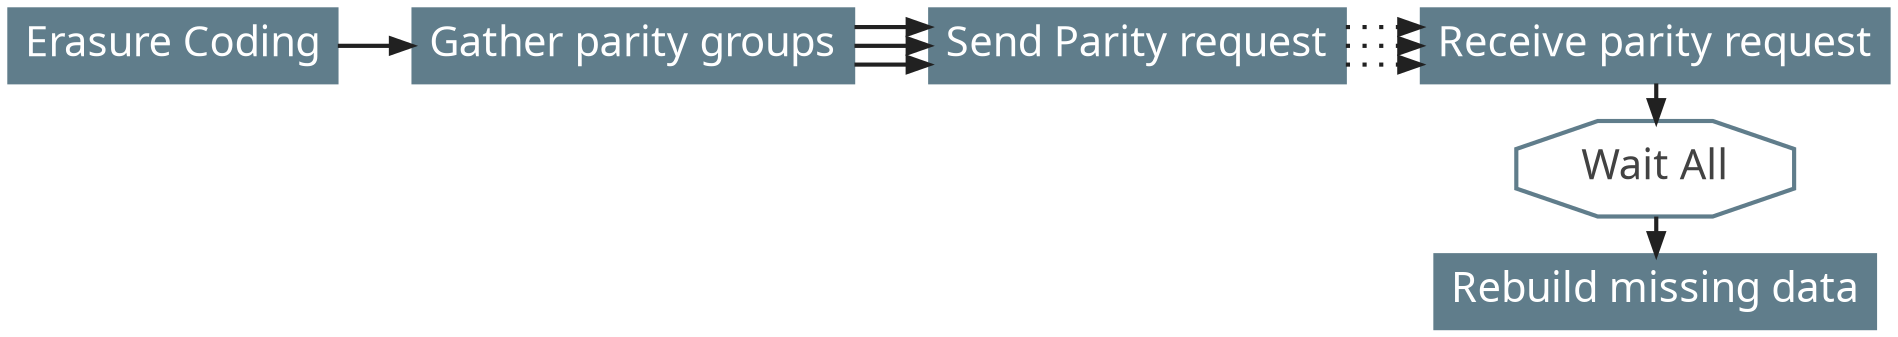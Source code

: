 digraph Recovery {
    rankdir=LR
    node [shape=box style="filled" color="#607d8b" fontcolor=white
    fontsize=20.0 fontname="Noto Sans" ]
    edge [color="#212121" penwidth=2.0 fontname="Noto Sans" fontsize=18.0]
    node [shape=box]
    splines=ortho
    style=dashed

    erasure_coding [label="Erasure Coding"]
    gather_parity_map [label="Gather parity groups"]
    send_parity_request [label="Send Parity request"]

    erasure_coding -> gather_parity_map -> send_parity_request
    gather_parity_map -> send_parity_request
    gather_parity_map -> send_parity_request
    send_parity_request -> recv_parity_request [style=dotted]
    send_parity_request -> recv_parity_request [style=dotted]
    send_parity_request -> recv_parity_request [style=dotted]
    subgraph ReceiveRequest {
        rank = "sink"
        recv_parity_request [label="Receive parity request"]
        wait_all_parity [shape = "octagon" label = "Wait All" style=solid
            color="#607d8b" fontcolor="#424242" penwidth=2]
        rebuild_missing_data [label="Rebuild missing data"]
        recv_parity_request -> wait_all_parity -> rebuild_missing_data
    }

}
